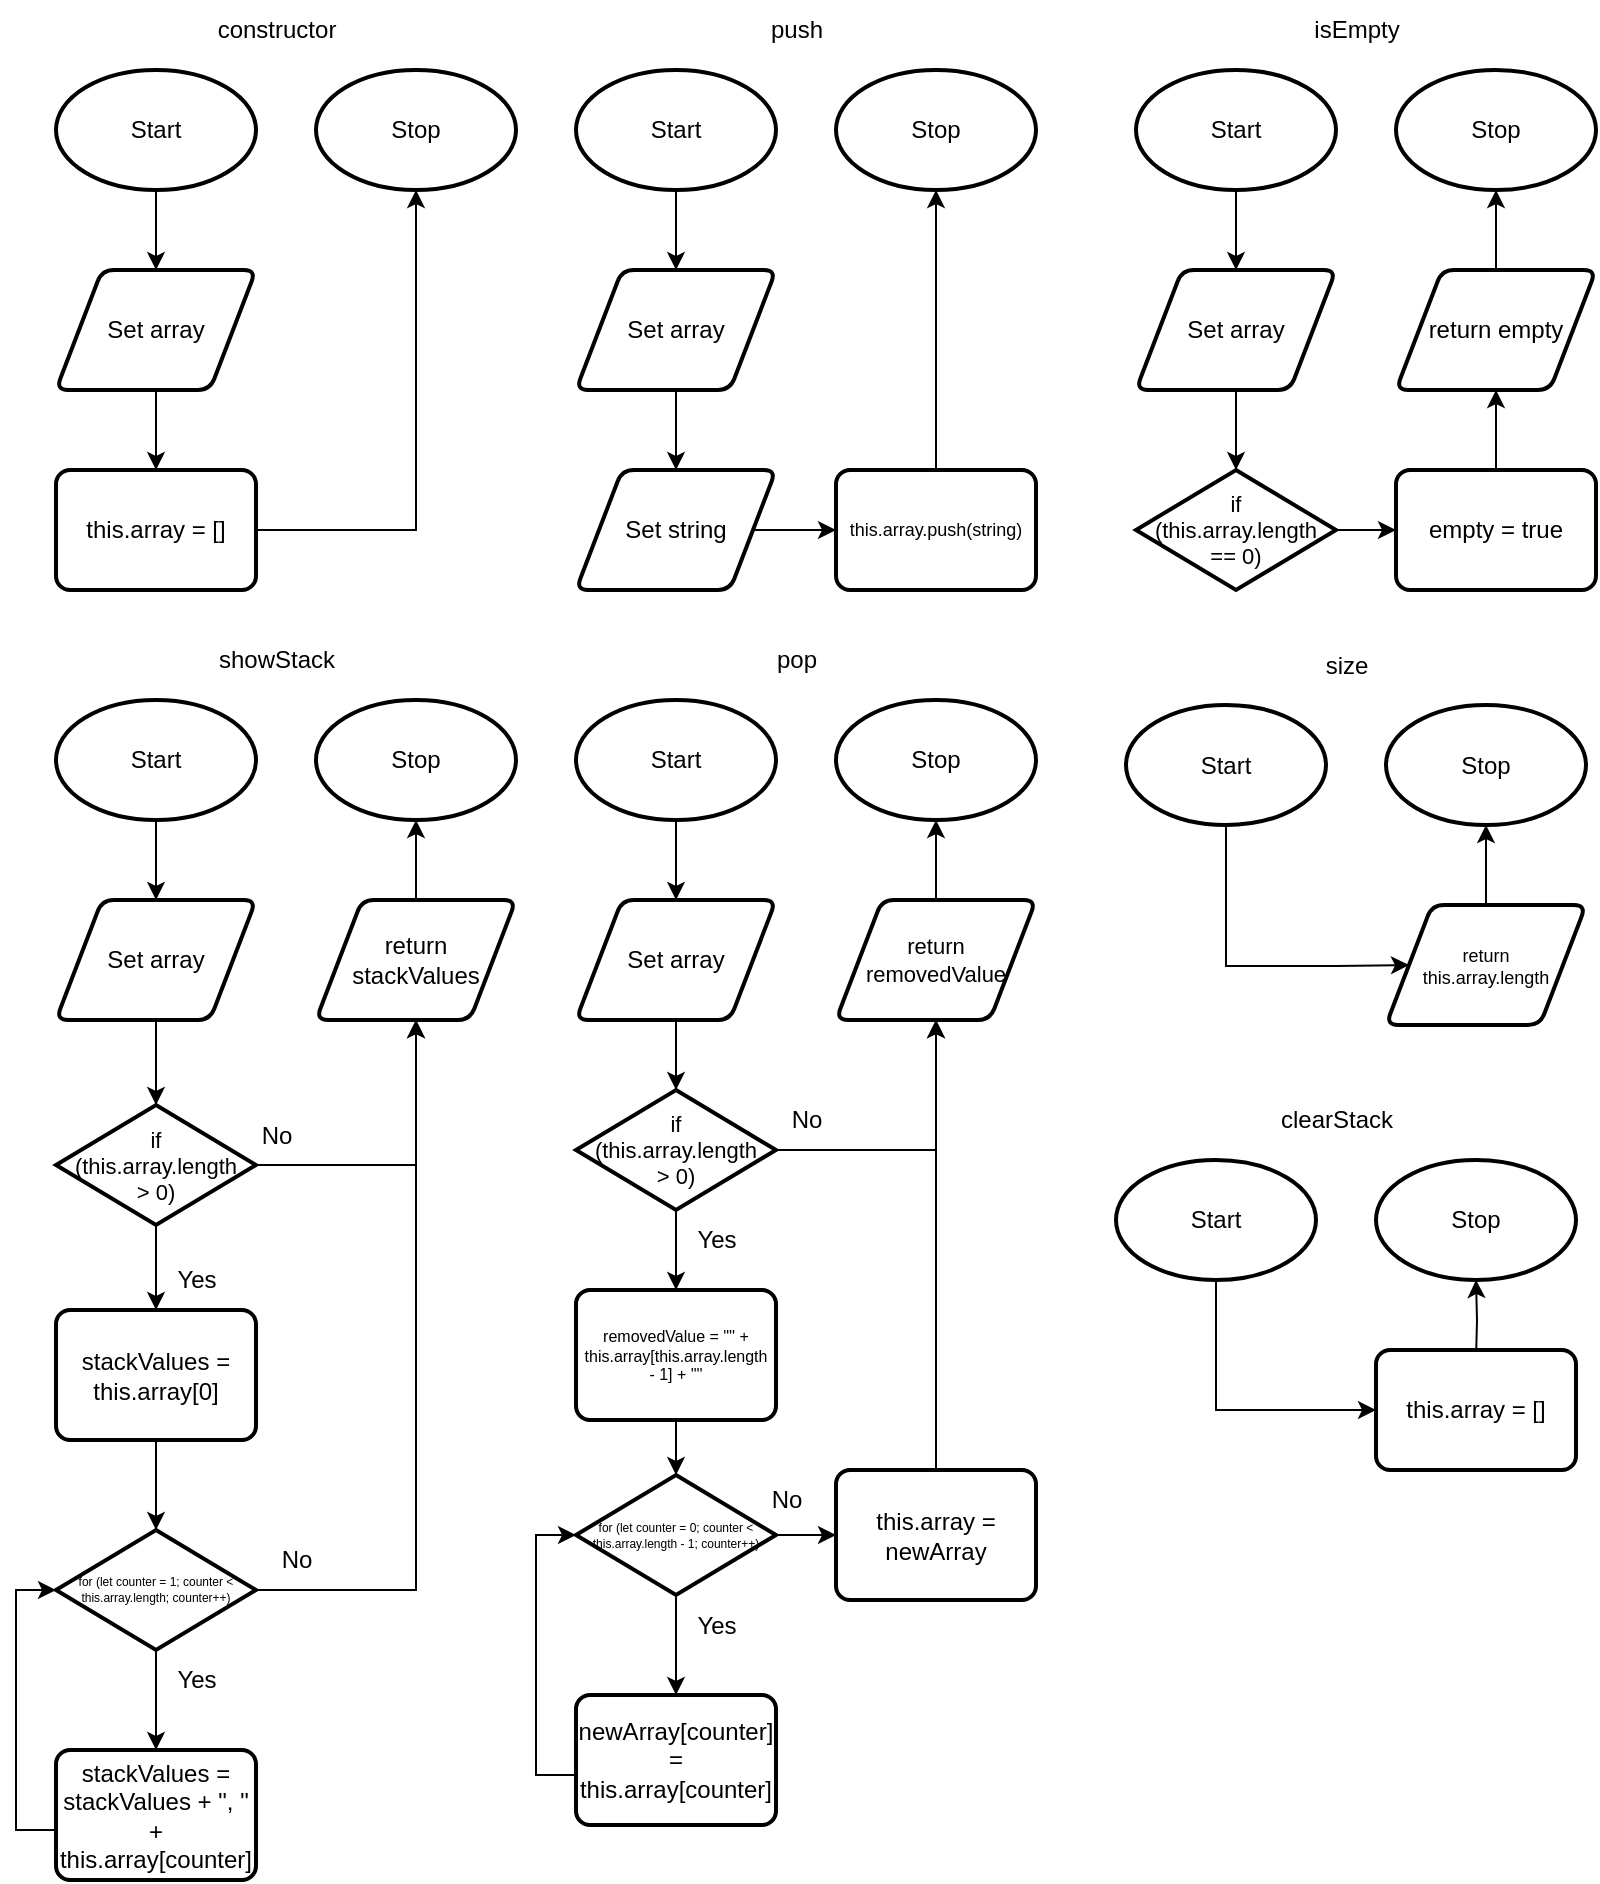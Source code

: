 <mxfile>
    <diagram id="5gMrNbhCcvMap2-kCo8e" name="Page-1">
        <mxGraphModel dx="242" dy="191" grid="1" gridSize="10" guides="1" tooltips="1" connect="1" arrows="1" fold="1" page="1" pageScale="1" pageWidth="827" pageHeight="1169" math="0" shadow="0">
            <root>
                <mxCell id="0"/>
                <mxCell id="1" parent="0"/>
                <mxCell id="27" style="edgeStyle=none;html=1;entryX=0.5;entryY=0;entryDx=0;entryDy=0;" parent="1" source="2" edge="1">
                    <mxGeometry relative="1" as="geometry">
                        <mxPoint x="270" y="190" as="targetPoint"/>
                    </mxGeometry>
                </mxCell>
                <mxCell id="2" value="Start" style="strokeWidth=2;html=1;shape=mxgraph.flowchart.start_1;whiteSpace=wrap;" parent="1" vertex="1">
                    <mxGeometry x="220" y="90" width="100" height="60" as="geometry"/>
                </mxCell>
                <mxCell id="3" value="Stop" style="strokeWidth=2;html=1;shape=mxgraph.flowchart.start_1;whiteSpace=wrap;" parent="1" vertex="1">
                    <mxGeometry x="350" y="90" width="100" height="60" as="geometry"/>
                </mxCell>
                <mxCell id="33" style="edgeStyle=none;html=1;entryX=0.5;entryY=0;entryDx=0;entryDy=0;fontSize=12;" parent="1" edge="1">
                    <mxGeometry relative="1" as="geometry">
                        <mxPoint x="270" y="250" as="sourcePoint"/>
                        <mxPoint x="270" y="290" as="targetPoint"/>
                    </mxGeometry>
                </mxCell>
                <mxCell id="55" value="Set array" style="shape=parallelogram;html=1;strokeWidth=2;perimeter=parallelogramPerimeter;whiteSpace=wrap;rounded=1;arcSize=12;size=0.23;" parent="1" vertex="1">
                    <mxGeometry x="220" y="190" width="100" height="60" as="geometry"/>
                </mxCell>
                <mxCell id="63" style="edgeStyle=none;html=1;entryX=0.5;entryY=1;entryDx=0;entryDy=0;entryPerimeter=0;rounded=0;" parent="1" source="62" target="3" edge="1">
                    <mxGeometry relative="1" as="geometry">
                        <Array as="points">
                            <mxPoint x="400" y="320"/>
                        </Array>
                    </mxGeometry>
                </mxCell>
                <mxCell id="62" value="this.array = []" style="rounded=1;whiteSpace=wrap;html=1;absoluteArcSize=1;arcSize=14;strokeWidth=2;" parent="1" vertex="1">
                    <mxGeometry x="220" y="290" width="100" height="60" as="geometry"/>
                </mxCell>
                <mxCell id="64" value="constructor" style="text;html=1;align=center;verticalAlign=middle;resizable=0;points=[];autosize=1;strokeColor=none;fillColor=none;" parent="1" vertex="1">
                    <mxGeometry x="290" y="55" width="80" height="30" as="geometry"/>
                </mxCell>
                <mxCell id="65" style="edgeStyle=none;html=1;entryX=0.5;entryY=0;entryDx=0;entryDy=0;" parent="1" source="66" edge="1">
                    <mxGeometry relative="1" as="geometry">
                        <mxPoint x="530" y="190" as="targetPoint"/>
                    </mxGeometry>
                </mxCell>
                <mxCell id="66" value="Start" style="strokeWidth=2;html=1;shape=mxgraph.flowchart.start_1;whiteSpace=wrap;" parent="1" vertex="1">
                    <mxGeometry x="480" y="90" width="100" height="60" as="geometry"/>
                </mxCell>
                <mxCell id="67" value="Stop" style="strokeWidth=2;html=1;shape=mxgraph.flowchart.start_1;whiteSpace=wrap;" parent="1" vertex="1">
                    <mxGeometry x="610" y="90" width="100" height="60" as="geometry"/>
                </mxCell>
                <mxCell id="68" style="edgeStyle=none;html=1;entryX=0.5;entryY=0;entryDx=0;entryDy=0;fontSize=12;" parent="1" edge="1">
                    <mxGeometry relative="1" as="geometry">
                        <mxPoint x="530" y="250" as="sourcePoint"/>
                        <mxPoint x="530" y="290" as="targetPoint"/>
                    </mxGeometry>
                </mxCell>
                <mxCell id="69" value="Set array" style="shape=parallelogram;html=1;strokeWidth=2;perimeter=parallelogramPerimeter;whiteSpace=wrap;rounded=1;arcSize=12;size=0.23;" parent="1" vertex="1">
                    <mxGeometry x="480" y="190" width="100" height="60" as="geometry"/>
                </mxCell>
                <mxCell id="75" style="edgeStyle=none;rounded=0;html=1;entryX=0.5;entryY=1;entryDx=0;entryDy=0;entryPerimeter=0;fontSize=9;" parent="1" source="71" target="67" edge="1">
                    <mxGeometry relative="1" as="geometry"/>
                </mxCell>
                <mxCell id="71" value="this.array.push(string)" style="rounded=1;whiteSpace=wrap;html=1;absoluteArcSize=1;arcSize=14;strokeWidth=2;fontSize=9;" parent="1" vertex="1">
                    <mxGeometry x="610" y="290" width="100" height="60" as="geometry"/>
                </mxCell>
                <mxCell id="72" value="push" style="text;html=1;align=center;verticalAlign=middle;resizable=0;points=[];autosize=1;strokeColor=none;fillColor=none;" parent="1" vertex="1">
                    <mxGeometry x="565" y="55" width="50" height="30" as="geometry"/>
                </mxCell>
                <mxCell id="74" style="edgeStyle=none;rounded=0;html=1;" parent="1" source="73" target="71" edge="1">
                    <mxGeometry relative="1" as="geometry"/>
                </mxCell>
                <mxCell id="73" value="Set string" style="shape=parallelogram;html=1;strokeWidth=2;perimeter=parallelogramPerimeter;whiteSpace=wrap;rounded=1;arcSize=12;size=0.23;" parent="1" vertex="1">
                    <mxGeometry x="480" y="290" width="100" height="60" as="geometry"/>
                </mxCell>
                <mxCell id="76" style="edgeStyle=none;html=1;entryX=0.5;entryY=0;entryDx=0;entryDy=0;" parent="1" source="77" edge="1">
                    <mxGeometry relative="1" as="geometry">
                        <mxPoint x="270" y="505.0" as="targetPoint"/>
                    </mxGeometry>
                </mxCell>
                <mxCell id="77" value="Start" style="strokeWidth=2;html=1;shape=mxgraph.flowchart.start_1;whiteSpace=wrap;" parent="1" vertex="1">
                    <mxGeometry x="220" y="405" width="100" height="60" as="geometry"/>
                </mxCell>
                <mxCell id="78" value="Stop" style="strokeWidth=2;html=1;shape=mxgraph.flowchart.start_1;whiteSpace=wrap;" parent="1" vertex="1">
                    <mxGeometry x="350" y="405" width="100" height="60" as="geometry"/>
                </mxCell>
                <mxCell id="115" style="edgeStyle=none;html=1;entryX=0.5;entryY=0;entryDx=0;entryDy=0;entryPerimeter=0;" parent="1" source="80" target="114" edge="1">
                    <mxGeometry relative="1" as="geometry"/>
                </mxCell>
                <mxCell id="80" value="Set array" style="shape=parallelogram;html=1;strokeWidth=2;perimeter=parallelogramPerimeter;whiteSpace=wrap;rounded=1;arcSize=12;size=0.23;" parent="1" vertex="1">
                    <mxGeometry x="220" y="505" width="100" height="60" as="geometry"/>
                </mxCell>
                <mxCell id="83" value="showStack" style="text;html=1;align=center;verticalAlign=middle;resizable=0;points=[];autosize=1;strokeColor=none;fillColor=none;" parent="1" vertex="1">
                    <mxGeometry x="290" y="370" width="80" height="30" as="geometry"/>
                </mxCell>
                <mxCell id="87" style="edgeStyle=none;html=1;fontSize=6;" parent="1" source="84" target="86" edge="1">
                    <mxGeometry relative="1" as="geometry"/>
                </mxCell>
                <mxCell id="113" style="edgeStyle=orthogonalEdgeStyle;html=1;entryX=0.5;entryY=1;entryDx=0;entryDy=0;rounded=0;" parent="1" source="84" target="111" edge="1">
                    <mxGeometry relative="1" as="geometry"/>
                </mxCell>
                <mxCell id="84" value="for (let counter = 1; counter &amp;lt; this.array.length; counter++)" style="strokeWidth=2;html=1;shape=mxgraph.flowchart.decision;whiteSpace=wrap;fontSize=6;" parent="1" vertex="1">
                    <mxGeometry x="220" y="820" width="100" height="60" as="geometry"/>
                </mxCell>
                <mxCell id="88" style="edgeStyle=orthogonalEdgeStyle;html=1;entryX=0;entryY=0.5;entryDx=0;entryDy=0;entryPerimeter=0;fontSize=6;rounded=0;" parent="1" source="86" target="84" edge="1">
                    <mxGeometry relative="1" as="geometry">
                        <Array as="points">
                            <mxPoint x="200" y="970"/>
                            <mxPoint x="200" y="850"/>
                        </Array>
                    </mxGeometry>
                </mxCell>
                <mxCell id="86" value="stackValues = stackValues + &quot;, &quot; + this.array[counter]" style="rounded=1;whiteSpace=wrap;html=1;absoluteArcSize=1;arcSize=14;strokeWidth=2;fontSize=12;" parent="1" vertex="1">
                    <mxGeometry x="220" y="930" width="100" height="65" as="geometry"/>
                </mxCell>
                <mxCell id="89" value="Yes" style="text;html=1;align=center;verticalAlign=middle;resizable=0;points=[];autosize=1;strokeColor=none;fillColor=none;fontSize=12;" parent="1" vertex="1">
                    <mxGeometry x="270" y="880" width="40" height="30" as="geometry"/>
                </mxCell>
                <mxCell id="90" value="No" style="text;html=1;align=center;verticalAlign=middle;resizable=0;points=[];autosize=1;strokeColor=none;fillColor=none;fontSize=12;" parent="1" vertex="1">
                    <mxGeometry x="320" y="820" width="40" height="30" as="geometry"/>
                </mxCell>
                <mxCell id="91" style="edgeStyle=none;html=1;entryX=0.5;entryY=0;entryDx=0;entryDy=0;" parent="1" source="92" edge="1">
                    <mxGeometry relative="1" as="geometry">
                        <mxPoint x="530" y="505.0" as="targetPoint"/>
                    </mxGeometry>
                </mxCell>
                <mxCell id="92" value="Start" style="strokeWidth=2;html=1;shape=mxgraph.flowchart.start_1;whiteSpace=wrap;" parent="1" vertex="1">
                    <mxGeometry x="480" y="405" width="100" height="60" as="geometry"/>
                </mxCell>
                <mxCell id="93" value="Stop" style="strokeWidth=2;html=1;shape=mxgraph.flowchart.start_1;whiteSpace=wrap;" parent="1" vertex="1">
                    <mxGeometry x="610" y="405" width="100" height="60" as="geometry"/>
                </mxCell>
                <mxCell id="126" style="edgeStyle=orthogonalEdgeStyle;rounded=0;html=1;fontSize=11;" parent="1" source="95" target="124" edge="1">
                    <mxGeometry relative="1" as="geometry"/>
                </mxCell>
                <mxCell id="95" value="Set array" style="shape=parallelogram;html=1;strokeWidth=2;perimeter=parallelogramPerimeter;whiteSpace=wrap;rounded=1;arcSize=12;size=0.23;" parent="1" vertex="1">
                    <mxGeometry x="480" y="505" width="100" height="60" as="geometry"/>
                </mxCell>
                <mxCell id="97" value="pop" style="text;html=1;align=center;verticalAlign=middle;resizable=0;points=[];autosize=1;strokeColor=none;fillColor=none;" parent="1" vertex="1">
                    <mxGeometry x="570" y="370" width="40" height="30" as="geometry"/>
                </mxCell>
                <mxCell id="98" style="edgeStyle=none;html=1;fontSize=6;" parent="1" source="99" target="101" edge="1">
                    <mxGeometry relative="1" as="geometry"/>
                </mxCell>
                <mxCell id="108" style="edgeStyle=none;html=1;entryX=0;entryY=0.5;entryDx=0;entryDy=0;fontSize=11;endArrow=classic;endFill=1;" parent="1" source="99" target="104" edge="1">
                    <mxGeometry relative="1" as="geometry"/>
                </mxCell>
                <mxCell id="99" value="for (let counter = 0; counter &amp;lt; this.array.length - 1; counter++)" style="strokeWidth=2;html=1;shape=mxgraph.flowchart.decision;whiteSpace=wrap;fontSize=6;" parent="1" vertex="1">
                    <mxGeometry x="480" y="792.5" width="100" height="60" as="geometry"/>
                </mxCell>
                <mxCell id="100" style="edgeStyle=orthogonalEdgeStyle;html=1;entryX=0;entryY=0.5;entryDx=0;entryDy=0;entryPerimeter=0;fontSize=6;rounded=0;" parent="1" source="101" target="99" edge="1">
                    <mxGeometry relative="1" as="geometry">
                        <Array as="points">
                            <mxPoint x="460" y="942.5"/>
                            <mxPoint x="460" y="822.5"/>
                        </Array>
                    </mxGeometry>
                </mxCell>
                <mxCell id="101" value="newArray[counter] = this.array[counter]" style="rounded=1;whiteSpace=wrap;html=1;absoluteArcSize=1;arcSize=14;strokeWidth=2;fontSize=12;" parent="1" vertex="1">
                    <mxGeometry x="480" y="902.5" width="100" height="65" as="geometry"/>
                </mxCell>
                <mxCell id="102" value="Yes" style="text;html=1;align=center;verticalAlign=middle;resizable=0;points=[];autosize=1;strokeColor=none;fillColor=none;fontSize=12;" parent="1" vertex="1">
                    <mxGeometry x="530" y="852.5" width="40" height="30" as="geometry"/>
                </mxCell>
                <mxCell id="103" value="No" style="text;html=1;align=center;verticalAlign=middle;resizable=0;points=[];autosize=1;strokeColor=none;fillColor=none;fontSize=12;" parent="1" vertex="1">
                    <mxGeometry x="565" y="790" width="40" height="30" as="geometry"/>
                </mxCell>
                <mxCell id="109" style="edgeStyle=none;html=1;entryX=0.5;entryY=1;entryDx=0;entryDy=0;fontSize=11;endArrow=classic;endFill=1;" parent="1" source="104" target="107" edge="1">
                    <mxGeometry relative="1" as="geometry"/>
                </mxCell>
                <mxCell id="104" value="this.array = newArray" style="rounded=1;whiteSpace=wrap;html=1;absoluteArcSize=1;arcSize=14;strokeWidth=2;fontSize=12;" parent="1" vertex="1">
                    <mxGeometry x="610" y="790" width="100" height="65" as="geometry"/>
                </mxCell>
                <mxCell id="110" style="edgeStyle=none;html=1;entryX=0.5;entryY=1;entryDx=0;entryDy=0;entryPerimeter=0;fontSize=11;endArrow=classic;endFill=1;" parent="1" source="107" target="93" edge="1">
                    <mxGeometry relative="1" as="geometry"/>
                </mxCell>
                <mxCell id="107" value="return removedValue" style="shape=parallelogram;html=1;strokeWidth=2;perimeter=parallelogramPerimeter;whiteSpace=wrap;rounded=1;arcSize=12;size=0.23;fontSize=11;" parent="1" vertex="1">
                    <mxGeometry x="610" y="505" width="100" height="60" as="geometry"/>
                </mxCell>
                <mxCell id="112" style="edgeStyle=none;html=1;fontSize=12;endArrow=classic;endFill=1;" parent="1" source="111" target="78" edge="1">
                    <mxGeometry relative="1" as="geometry">
                        <mxPoint x="400" y="470" as="targetPoint"/>
                    </mxGeometry>
                </mxCell>
                <mxCell id="111" value="return&lt;br style=&quot;font-size: 12px;&quot;&gt;stackValues" style="shape=parallelogram;html=1;strokeWidth=2;perimeter=parallelogramPerimeter;whiteSpace=wrap;rounded=1;arcSize=12;size=0.23;fontSize=12;" parent="1" vertex="1">
                    <mxGeometry x="350" y="505" width="100" height="60" as="geometry"/>
                </mxCell>
                <mxCell id="120" style="edgeStyle=orthogonalEdgeStyle;html=1;entryX=0.5;entryY=1;entryDx=0;entryDy=0;fontSize=11;rounded=0;" parent="1" source="114" target="111" edge="1">
                    <mxGeometry relative="1" as="geometry"/>
                </mxCell>
                <mxCell id="122" style="edgeStyle=orthogonalEdgeStyle;rounded=0;html=1;entryX=0.5;entryY=0;entryDx=0;entryDy=0;fontSize=11;" parent="1" source="114" target="121" edge="1">
                    <mxGeometry relative="1" as="geometry"/>
                </mxCell>
                <mxCell id="114" value="if&lt;br style=&quot;font-size: 11px;&quot;&gt;(this.array.length&lt;br style=&quot;font-size: 11px;&quot;&gt;&amp;gt; 0)" style="strokeWidth=2;html=1;shape=mxgraph.flowchart.decision;whiteSpace=wrap;fontSize=11;" parent="1" vertex="1">
                    <mxGeometry x="220" y="607.5" width="100" height="60" as="geometry"/>
                </mxCell>
                <mxCell id="118" value="Yes" style="text;html=1;align=center;verticalAlign=middle;resizable=0;points=[];autosize=1;strokeColor=none;fillColor=none;fontSize=12;" parent="1" vertex="1">
                    <mxGeometry x="270" y="680" width="40" height="30" as="geometry"/>
                </mxCell>
                <mxCell id="119" value="No" style="text;html=1;align=center;verticalAlign=middle;resizable=0;points=[];autosize=1;strokeColor=none;fillColor=none;fontSize=12;" parent="1" vertex="1">
                    <mxGeometry x="310" y="607.5" width="40" height="30" as="geometry"/>
                </mxCell>
                <mxCell id="123" style="edgeStyle=orthogonalEdgeStyle;rounded=0;html=1;entryX=0.5;entryY=0;entryDx=0;entryDy=0;entryPerimeter=0;fontSize=11;" parent="1" source="121" target="84" edge="1">
                    <mxGeometry relative="1" as="geometry"/>
                </mxCell>
                <mxCell id="121" value="stackValues = this.array[0]" style="rounded=1;whiteSpace=wrap;html=1;absoluteArcSize=1;arcSize=14;strokeWidth=2;fontSize=12;" parent="1" vertex="1">
                    <mxGeometry x="220" y="710" width="100" height="65" as="geometry"/>
                </mxCell>
                <mxCell id="130" style="edgeStyle=orthogonalEdgeStyle;rounded=0;html=1;entryX=0.5;entryY=1;entryDx=0;entryDy=0;fontSize=11;" parent="1" source="124" target="107" edge="1">
                    <mxGeometry relative="1" as="geometry"/>
                </mxCell>
                <mxCell id="135" style="edgeStyle=orthogonalEdgeStyle;rounded=0;html=1;entryX=0.5;entryY=0;entryDx=0;entryDy=0;fontSize=8;" parent="1" source="124" target="132" edge="1">
                    <mxGeometry relative="1" as="geometry"/>
                </mxCell>
                <mxCell id="124" value="if&lt;br style=&quot;font-size: 11px;&quot;&gt;(this.array.length&lt;br style=&quot;font-size: 11px;&quot;&gt;&amp;gt; 0)" style="strokeWidth=2;html=1;shape=mxgraph.flowchart.decision;whiteSpace=wrap;fontSize=11;" parent="1" vertex="1">
                    <mxGeometry x="480" y="600" width="100" height="60" as="geometry"/>
                </mxCell>
                <mxCell id="128" value="Yes" style="text;html=1;align=center;verticalAlign=middle;resizable=0;points=[];autosize=1;strokeColor=none;fillColor=none;fontSize=12;" parent="1" vertex="1">
                    <mxGeometry x="530" y="660" width="40" height="30" as="geometry"/>
                </mxCell>
                <mxCell id="129" value="No" style="text;html=1;align=center;verticalAlign=middle;resizable=0;points=[];autosize=1;strokeColor=none;fillColor=none;fontSize=12;" parent="1" vertex="1">
                    <mxGeometry x="575" y="600" width="40" height="30" as="geometry"/>
                </mxCell>
                <mxCell id="136" style="edgeStyle=orthogonalEdgeStyle;rounded=0;html=1;fontSize=8;entryX=0.5;entryY=0;entryDx=0;entryDy=0;entryPerimeter=0;" parent="1" source="132" target="99" edge="1">
                    <mxGeometry relative="1" as="geometry">
                        <mxPoint x="530" y="790" as="targetPoint"/>
                    </mxGeometry>
                </mxCell>
                <mxCell id="132" value="removedValue = '&quot;' + this.array[this.array.length&lt;br style=&quot;font-size: 8px;&quot;&gt;- 1] + '&quot;'" style="rounded=1;whiteSpace=wrap;html=1;absoluteArcSize=1;arcSize=14;strokeWidth=2;fontSize=8;" parent="1" vertex="1">
                    <mxGeometry x="480" y="700" width="100" height="65" as="geometry"/>
                </mxCell>
                <mxCell id="137" style="edgeStyle=none;html=1;entryX=0.5;entryY=0;entryDx=0;entryDy=0;" edge="1" parent="1" source="138">
                    <mxGeometry relative="1" as="geometry">
                        <mxPoint x="810" y="190" as="targetPoint"/>
                    </mxGeometry>
                </mxCell>
                <mxCell id="138" value="Start" style="strokeWidth=2;html=1;shape=mxgraph.flowchart.start_1;whiteSpace=wrap;" vertex="1" parent="1">
                    <mxGeometry x="760" y="90" width="100" height="60" as="geometry"/>
                </mxCell>
                <mxCell id="139" value="Stop" style="strokeWidth=2;html=1;shape=mxgraph.flowchart.start_1;whiteSpace=wrap;" vertex="1" parent="1">
                    <mxGeometry x="890" y="90" width="100" height="60" as="geometry"/>
                </mxCell>
                <mxCell id="150" style="edgeStyle=orthogonalEdgeStyle;html=1;entryX=0.5;entryY=0;entryDx=0;entryDy=0;entryPerimeter=0;fontSize=12;" edge="1" parent="1" source="141" target="147">
                    <mxGeometry relative="1" as="geometry"/>
                </mxCell>
                <mxCell id="141" value="Set array" style="shape=parallelogram;html=1;strokeWidth=2;perimeter=parallelogramPerimeter;whiteSpace=wrap;rounded=1;arcSize=12;size=0.23;" vertex="1" parent="1">
                    <mxGeometry x="760" y="190" width="100" height="60" as="geometry"/>
                </mxCell>
                <mxCell id="144" value="isEmpty" style="text;html=1;align=center;verticalAlign=middle;resizable=0;points=[];autosize=1;strokeColor=none;fillColor=none;" vertex="1" parent="1">
                    <mxGeometry x="835" y="55" width="70" height="30" as="geometry"/>
                </mxCell>
                <mxCell id="153" style="edgeStyle=orthogonalEdgeStyle;rounded=0;html=1;entryX=0.5;entryY=1;entryDx=0;entryDy=0;entryPerimeter=0;fontSize=12;" edge="1" parent="1" source="146" target="139">
                    <mxGeometry relative="1" as="geometry"/>
                </mxCell>
                <mxCell id="146" value="return empty" style="shape=parallelogram;html=1;strokeWidth=2;perimeter=parallelogramPerimeter;whiteSpace=wrap;rounded=1;arcSize=12;size=0.23;" vertex="1" parent="1">
                    <mxGeometry x="890" y="190" width="100" height="60" as="geometry"/>
                </mxCell>
                <mxCell id="151" style="edgeStyle=orthogonalEdgeStyle;html=1;entryX=0;entryY=0.5;entryDx=0;entryDy=0;fontSize=12;" edge="1" parent="1" source="147" target="149">
                    <mxGeometry relative="1" as="geometry"/>
                </mxCell>
                <mxCell id="147" value="if&lt;br style=&quot;font-size: 11px;&quot;&gt;(this.array.length&lt;br style=&quot;font-size: 11px;&quot;&gt;== 0)" style="strokeWidth=2;html=1;shape=mxgraph.flowchart.decision;whiteSpace=wrap;fontSize=11;" vertex="1" parent="1">
                    <mxGeometry x="760" y="290" width="100" height="60" as="geometry"/>
                </mxCell>
                <mxCell id="152" style="edgeStyle=orthogonalEdgeStyle;html=1;entryX=0.5;entryY=1;entryDx=0;entryDy=0;fontSize=12;rounded=0;" edge="1" parent="1" source="149" target="146">
                    <mxGeometry relative="1" as="geometry"/>
                </mxCell>
                <mxCell id="149" value="empty = true" style="rounded=1;whiteSpace=wrap;html=1;absoluteArcSize=1;arcSize=14;strokeWidth=2;fontSize=12;" vertex="1" parent="1">
                    <mxGeometry x="890" y="290" width="100" height="60" as="geometry"/>
                </mxCell>
                <mxCell id="166" style="edgeStyle=orthogonalEdgeStyle;rounded=0;html=1;entryX=0;entryY=0.5;entryDx=0;entryDy=0;fontSize=9;labelBackgroundColor=none;" edge="1" parent="1" source="155" target="161">
                    <mxGeometry relative="1" as="geometry">
                        <Array as="points">
                            <mxPoint x="805" y="538"/>
                            <mxPoint x="860" y="538"/>
                        </Array>
                    </mxGeometry>
                </mxCell>
                <mxCell id="155" value="Start" style="strokeWidth=2;html=1;shape=mxgraph.flowchart.start_1;whiteSpace=wrap;" vertex="1" parent="1">
                    <mxGeometry x="755" y="407.5" width="100" height="60" as="geometry"/>
                </mxCell>
                <mxCell id="156" value="Stop" style="strokeWidth=2;html=1;shape=mxgraph.flowchart.start_1;whiteSpace=wrap;" vertex="1" parent="1">
                    <mxGeometry x="885" y="407.5" width="100" height="60" as="geometry"/>
                </mxCell>
                <mxCell id="159" value="size" style="text;html=1;align=center;verticalAlign=middle;resizable=0;points=[];autosize=1;strokeColor=none;fillColor=none;" vertex="1" parent="1">
                    <mxGeometry x="840" y="372.5" width="50" height="30" as="geometry"/>
                </mxCell>
                <mxCell id="160" style="edgeStyle=orthogonalEdgeStyle;rounded=0;html=1;entryX=0.5;entryY=1;entryDx=0;entryDy=0;entryPerimeter=0;fontSize=12;" edge="1" parent="1" source="161" target="156">
                    <mxGeometry relative="1" as="geometry"/>
                </mxCell>
                <mxCell id="161" value="return&lt;br style=&quot;font-size: 9px;&quot;&gt;this.array.length" style="shape=parallelogram;html=1;strokeWidth=2;perimeter=parallelogramPerimeter;whiteSpace=wrap;rounded=1;arcSize=12;size=0.23;fontSize=9;" vertex="1" parent="1">
                    <mxGeometry x="885" y="507.5" width="100" height="60" as="geometry"/>
                </mxCell>
                <mxCell id="167" style="edgeStyle=orthogonalEdgeStyle;rounded=0;html=1;entryX=0;entryY=0.5;entryDx=0;entryDy=0;fontSize=9;labelBackgroundColor=none;" edge="1" parent="1" source="168" target="173">
                    <mxGeometry relative="1" as="geometry">
                        <Array as="points">
                            <mxPoint x="800" y="760"/>
                        </Array>
                        <mxPoint x="891.5" y="765" as="targetPoint"/>
                    </mxGeometry>
                </mxCell>
                <mxCell id="168" value="Start" style="strokeWidth=2;html=1;shape=mxgraph.flowchart.start_1;whiteSpace=wrap;" vertex="1" parent="1">
                    <mxGeometry x="750" y="635" width="100" height="60" as="geometry"/>
                </mxCell>
                <mxCell id="169" value="Stop" style="strokeWidth=2;html=1;shape=mxgraph.flowchart.start_1;whiteSpace=wrap;" vertex="1" parent="1">
                    <mxGeometry x="880" y="635" width="100" height="60" as="geometry"/>
                </mxCell>
                <mxCell id="170" value="clearStack" style="text;html=1;align=center;verticalAlign=middle;resizable=0;points=[];autosize=1;strokeColor=none;fillColor=none;" vertex="1" parent="1">
                    <mxGeometry x="820" y="600" width="80" height="30" as="geometry"/>
                </mxCell>
                <mxCell id="171" style="edgeStyle=orthogonalEdgeStyle;rounded=0;html=1;entryX=0.5;entryY=1;entryDx=0;entryDy=0;entryPerimeter=0;fontSize=12;" edge="1" parent="1" target="169">
                    <mxGeometry relative="1" as="geometry">
                        <mxPoint x="930" y="735" as="sourcePoint"/>
                    </mxGeometry>
                </mxCell>
                <mxCell id="173" value="this.array = []" style="rounded=1;whiteSpace=wrap;html=1;absoluteArcSize=1;arcSize=14;strokeWidth=2;fontSize=12;" vertex="1" parent="1">
                    <mxGeometry x="880" y="730" width="100" height="60" as="geometry"/>
                </mxCell>
            </root>
        </mxGraphModel>
    </diagram>
</mxfile>